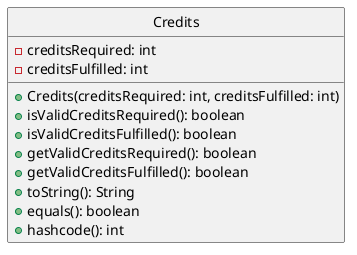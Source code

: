 @startuml
hide circle
class Credits {
    -creditsRequired: int
    -creditsFulfilled: int
    +Credits(creditsRequired: int, creditsFulfilled: int)
    +isValidCreditsRequired(): boolean
    +isValidCreditsFulfilled(): boolean
    +getValidCreditsRequired(): boolean
    +getValidCreditsFulfilled(): boolean
    +toString(): String
    +equals(): boolean
    +hashcode(): int
}
@enduml

